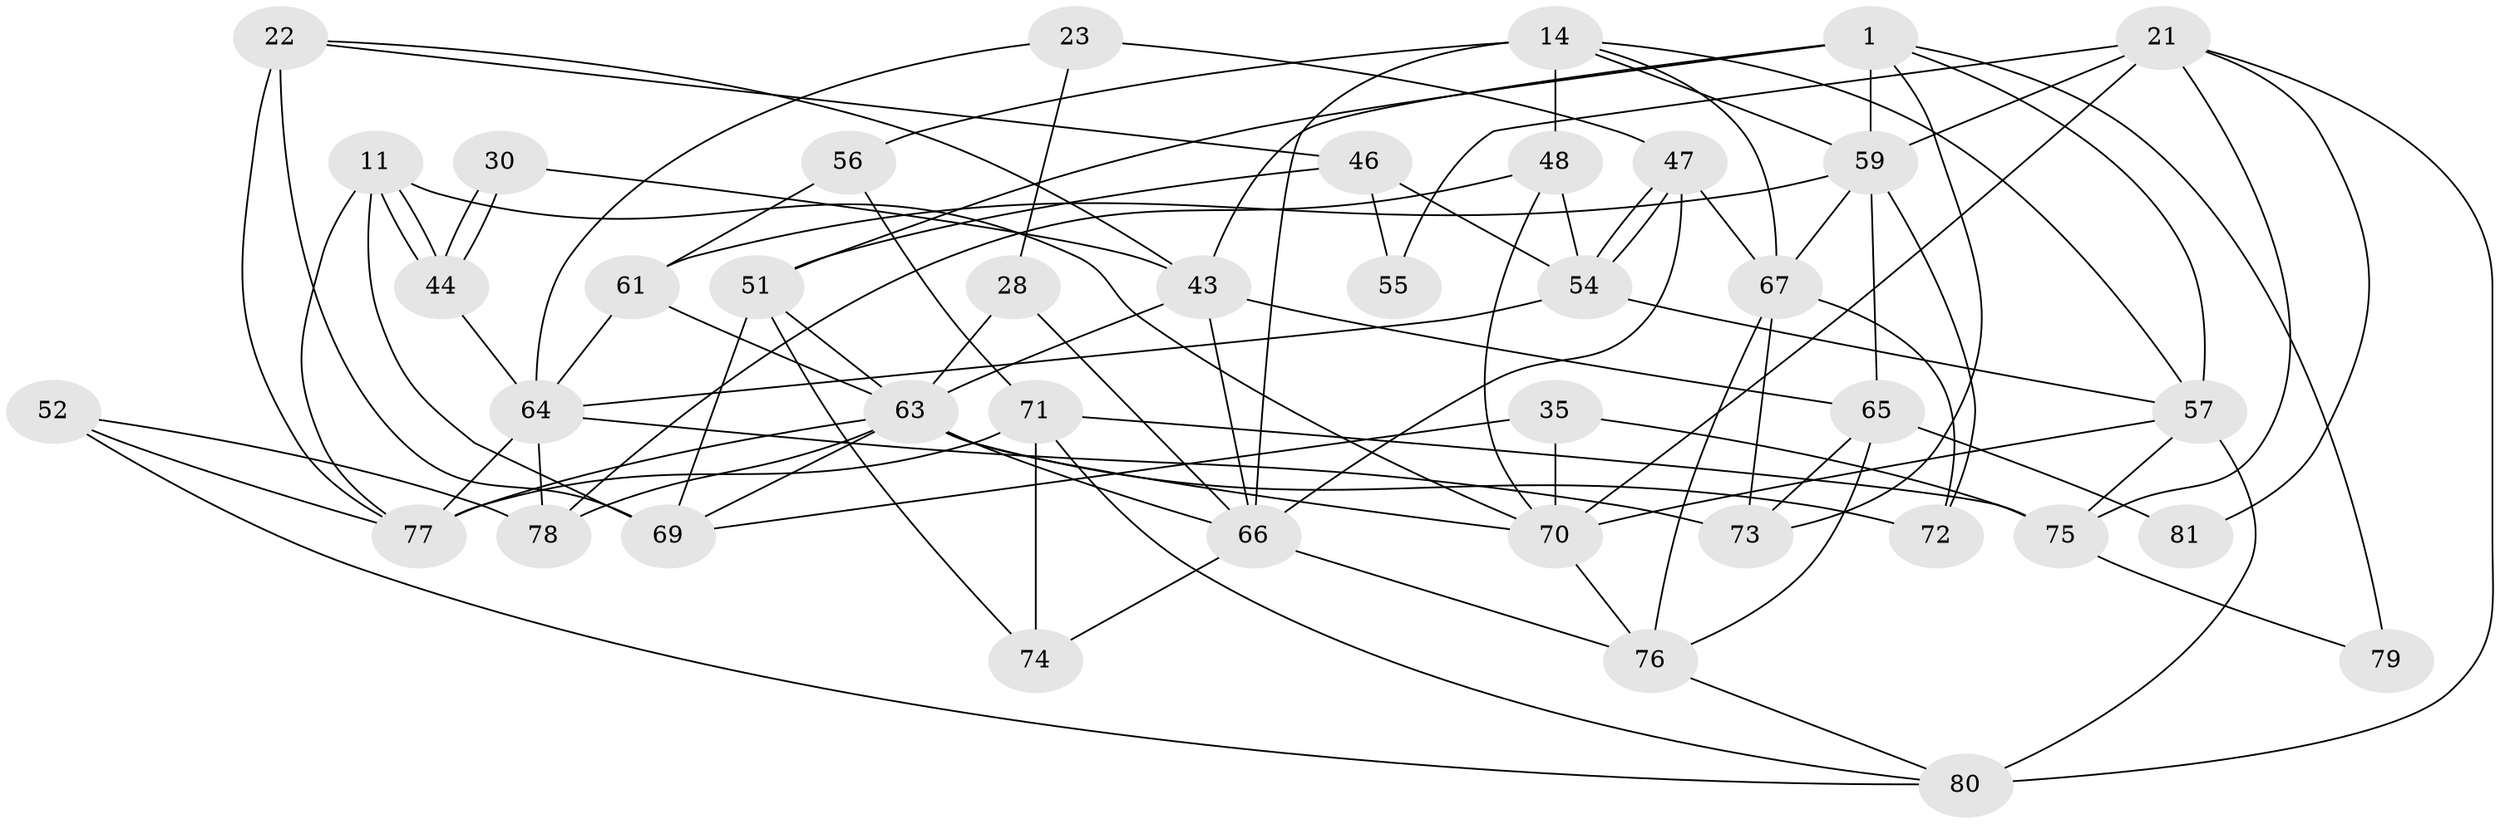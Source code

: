 // original degree distribution, {7: 0.04938271604938271, 2: 0.1111111111111111, 4: 0.2839506172839506, 3: 0.30864197530864196, 5: 0.16049382716049382, 6: 0.06172839506172839, 8: 0.024691358024691357}
// Generated by graph-tools (version 1.1) at 2025/49/03/09/25 04:49:47]
// undirected, 40 vertices, 95 edges
graph export_dot {
graph [start="1"]
  node [color=gray90,style=filled];
  1;
  11;
  14 [super="+7"];
  21 [super="+15"];
  22;
  23;
  28 [super="+12"];
  30;
  35 [super="+6"];
  43 [super="+40"];
  44;
  46;
  47 [super="+20"];
  48 [super="+5"];
  51 [super="+42"];
  52;
  54;
  55;
  56 [super="+32"];
  57;
  59 [super="+49"];
  61 [super="+58"];
  63 [super="+62"];
  64 [super="+29"];
  65 [super="+45"];
  66 [super="+39"];
  67 [super="+16+34+38"];
  69 [super="+68"];
  70 [super="+53+33"];
  71;
  72;
  73 [super="+10"];
  74 [super="+19"];
  75;
  76 [super="+41"];
  77 [super="+25+60"];
  78;
  79;
  80 [super="+31"];
  81;
  1 -- 57;
  1 -- 43;
  1 -- 59 [weight=2];
  1 -- 73;
  1 -- 79;
  1 -- 51;
  11 -- 69;
  11 -- 44;
  11 -- 44;
  11 -- 70;
  11 -- 77;
  14 -- 57;
  14 -- 48;
  14 -- 56 [weight=2];
  14 -- 59;
  14 -- 67;
  14 -- 66;
  21 -- 59 [weight=2];
  21 -- 80;
  21 -- 81;
  21 -- 55;
  21 -- 75;
  21 -- 70;
  22 -- 46;
  22 -- 43 [weight=2];
  22 -- 69 [weight=2];
  22 -- 77 [weight=2];
  23 -- 47 [weight=2];
  23 -- 64 [weight=2];
  23 -- 28 [weight=2];
  28 -- 66;
  28 -- 63;
  30 -- 43;
  30 -- 44;
  30 -- 44;
  35 -- 75;
  35 -- 70 [weight=3];
  35 -- 69;
  43 -- 65;
  43 -- 66;
  43 -- 63;
  44 -- 64;
  46 -- 51 [weight=2];
  46 -- 54;
  46 -- 55;
  47 -- 54;
  47 -- 54;
  47 -- 66 [weight=2];
  47 -- 67 [weight=4];
  48 -- 78;
  48 -- 54;
  48 -- 70;
  51 -- 74;
  51 -- 69;
  51 -- 63 [weight=2];
  52 -- 78;
  52 -- 80;
  52 -- 77;
  54 -- 64;
  54 -- 57;
  56 -- 61;
  56 -- 71;
  57 -- 75;
  57 -- 80 [weight=2];
  57 -- 70;
  59 -- 61;
  59 -- 65;
  59 -- 72;
  59 -- 67;
  61 -- 64;
  61 -- 63 [weight=2];
  63 -- 72;
  63 -- 69 [weight=2];
  63 -- 77 [weight=3];
  63 -- 66;
  63 -- 78;
  63 -- 70;
  64 -- 78;
  64 -- 73;
  64 -- 77 [weight=2];
  65 -- 81;
  65 -- 73;
  65 -- 76;
  66 -- 74;
  66 -- 76;
  67 -- 72;
  67 -- 73 [weight=2];
  67 -- 76;
  70 -- 76;
  71 -- 75;
  71 -- 80;
  71 -- 74;
  71 -- 77;
  75 -- 79;
  76 -- 80;
}
